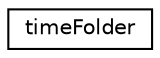digraph "Graphical Class Hierarchy"
{
 // LATEX_PDF_SIZE
  edge [fontname="Helvetica",fontsize="10",labelfontname="Helvetica",labelfontsize="10"];
  node [fontname="Helvetica",fontsize="10",shape=record];
  rankdir="LR";
  Node0 [label="timeFolder",height=0.2,width=0.4,color="black", fillcolor="white", style="filled",URL="$classpFlow_1_1timeFolder.html",tooltip=" "];
}
